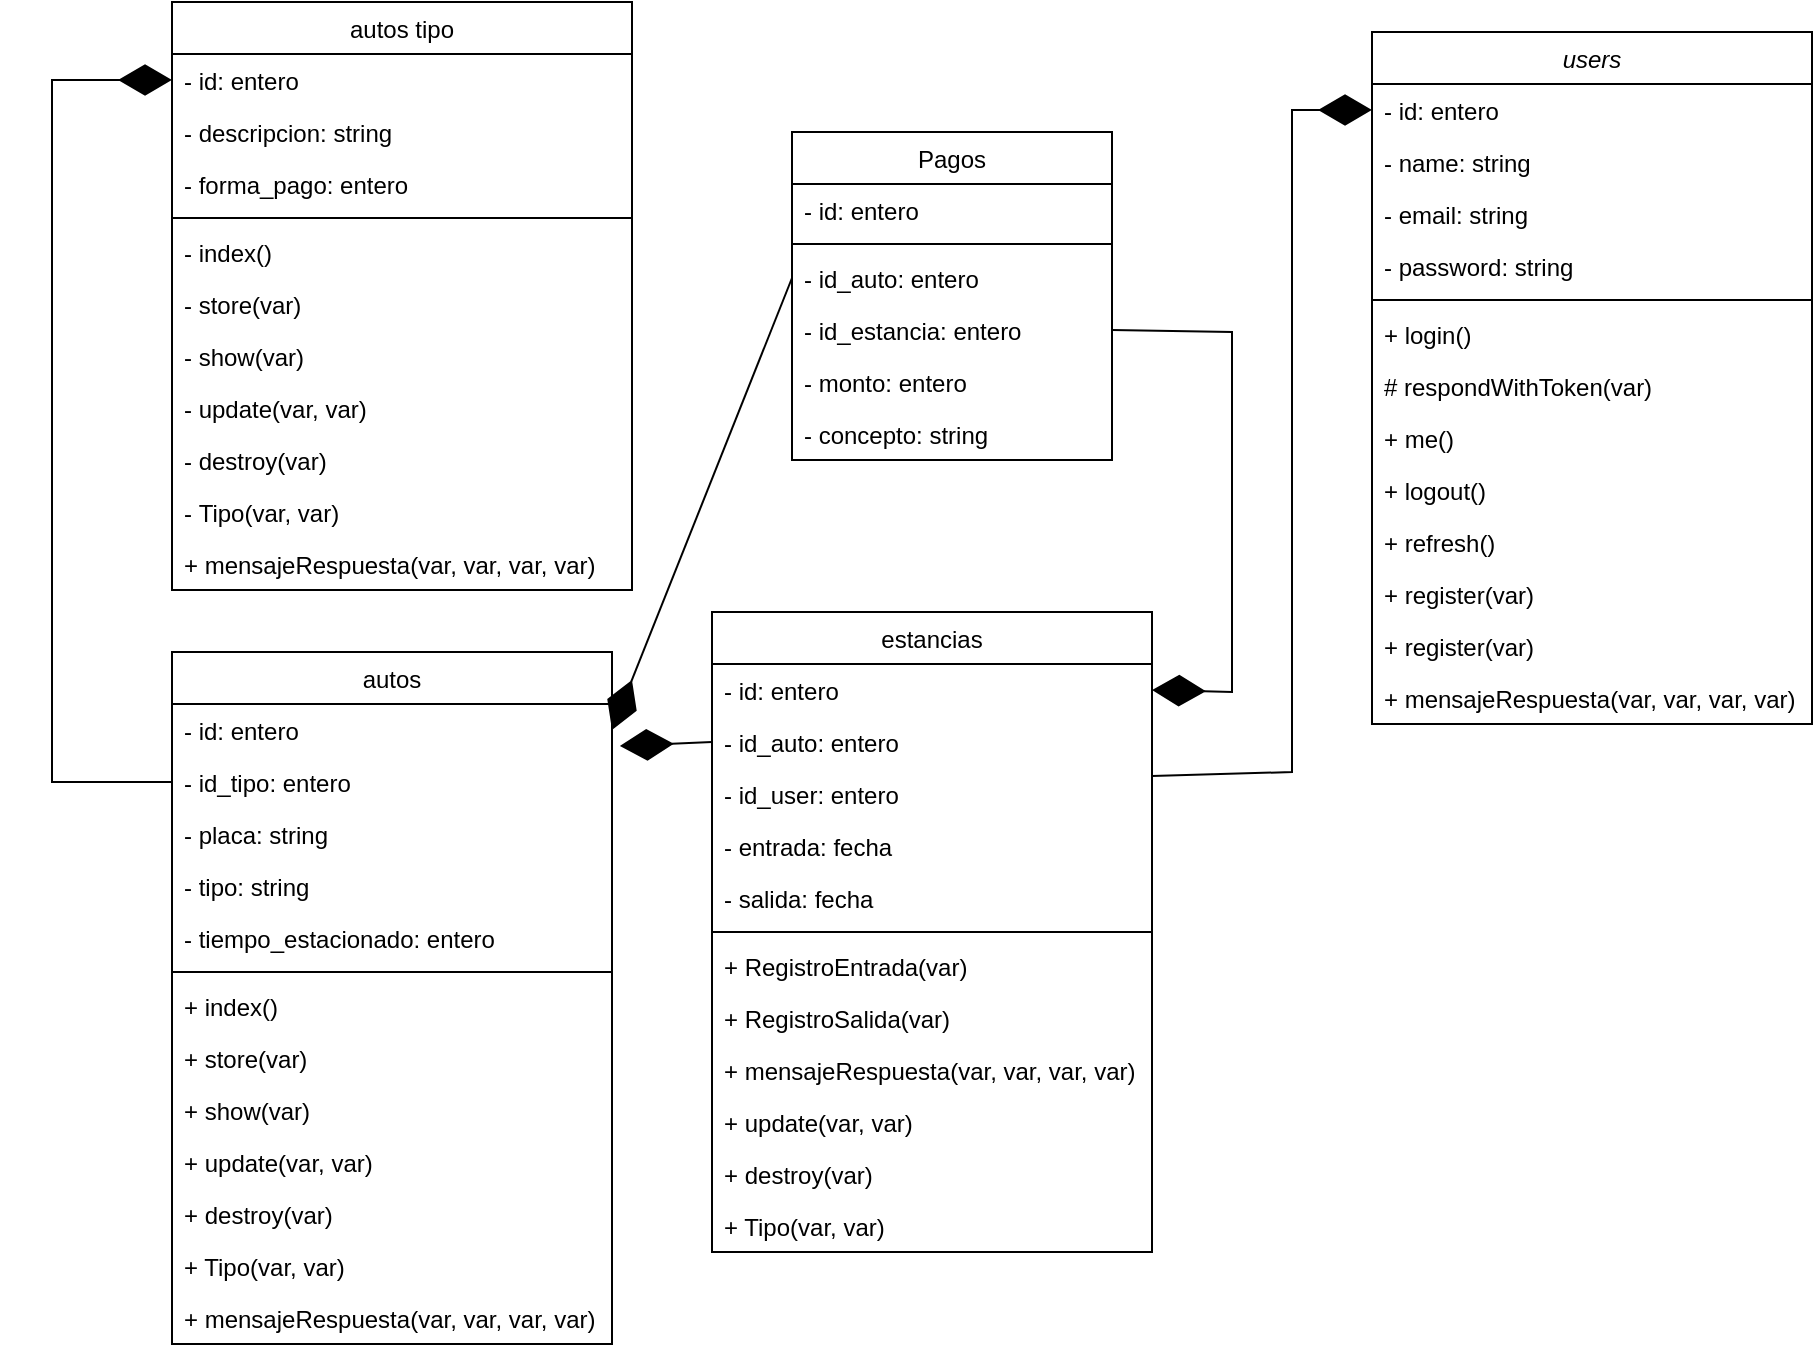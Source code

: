 <mxfile version="19.0.3" type="device"><diagram id="C5RBs43oDa-KdzZeNtuy" name="Page-1"><mxGraphModel dx="1426" dy="920" grid="1" gridSize="10" guides="1" tooltips="1" connect="1" arrows="1" fold="1" page="1" pageScale="1" pageWidth="827" pageHeight="1169" math="0" shadow="0"><root><mxCell id="WIyWlLk6GJQsqaUBKTNV-0"/><mxCell id="WIyWlLk6GJQsqaUBKTNV-1" parent="WIyWlLk6GJQsqaUBKTNV-0"/><mxCell id="zkfFHV4jXpPFQw0GAbJ--0" value="users" style="swimlane;fontStyle=2;align=center;verticalAlign=top;childLayout=stackLayout;horizontal=1;startSize=26;horizontalStack=0;resizeParent=1;resizeLast=0;collapsible=1;marginBottom=0;rounded=0;shadow=0;strokeWidth=1;" parent="WIyWlLk6GJQsqaUBKTNV-1" vertex="1"><mxGeometry x="980" y="140" width="220" height="346" as="geometry"><mxRectangle x="230" y="140" width="160" height="26" as="alternateBounds"/></mxGeometry></mxCell><mxCell id="zkfFHV4jXpPFQw0GAbJ--1" value="- id: entero" style="text;align=left;verticalAlign=top;spacingLeft=4;spacingRight=4;overflow=hidden;rotatable=0;points=[[0,0.5],[1,0.5]];portConstraint=eastwest;" parent="zkfFHV4jXpPFQw0GAbJ--0" vertex="1"><mxGeometry y="26" width="220" height="26" as="geometry"/></mxCell><mxCell id="5oKu8I-_iH67PqGsDEsD-28" value="- name: string" style="text;align=left;verticalAlign=top;spacingLeft=4;spacingRight=4;overflow=hidden;rotatable=0;points=[[0,0.5],[1,0.5]];portConstraint=eastwest;" vertex="1" parent="zkfFHV4jXpPFQw0GAbJ--0"><mxGeometry y="52" width="220" height="26" as="geometry"/></mxCell><mxCell id="zkfFHV4jXpPFQw0GAbJ--2" value="- email: string" style="text;align=left;verticalAlign=top;spacingLeft=4;spacingRight=4;overflow=hidden;rotatable=0;points=[[0,0.5],[1,0.5]];portConstraint=eastwest;rounded=0;shadow=0;html=0;" parent="zkfFHV4jXpPFQw0GAbJ--0" vertex="1"><mxGeometry y="78" width="220" height="26" as="geometry"/></mxCell><mxCell id="zkfFHV4jXpPFQw0GAbJ--3" value="- password: string" style="text;align=left;verticalAlign=top;spacingLeft=4;spacingRight=4;overflow=hidden;rotatable=0;points=[[0,0.5],[1,0.5]];portConstraint=eastwest;rounded=0;shadow=0;html=0;" parent="zkfFHV4jXpPFQw0GAbJ--0" vertex="1"><mxGeometry y="104" width="220" height="26" as="geometry"/></mxCell><mxCell id="zkfFHV4jXpPFQw0GAbJ--4" value="" style="line;html=1;strokeWidth=1;align=left;verticalAlign=middle;spacingTop=-1;spacingLeft=3;spacingRight=3;rotatable=0;labelPosition=right;points=[];portConstraint=eastwest;" parent="zkfFHV4jXpPFQw0GAbJ--0" vertex="1"><mxGeometry y="130" width="220" height="8" as="geometry"/></mxCell><mxCell id="zkfFHV4jXpPFQw0GAbJ--5" value="+ login()" style="text;align=left;verticalAlign=top;spacingLeft=4;spacingRight=4;overflow=hidden;rotatable=0;points=[[0,0.5],[1,0.5]];portConstraint=eastwest;" parent="zkfFHV4jXpPFQw0GAbJ--0" vertex="1"><mxGeometry y="138" width="220" height="26" as="geometry"/></mxCell><mxCell id="5oKu8I-_iH67PqGsDEsD-3" value="# respondWithToken(var)" style="text;align=left;verticalAlign=top;spacingLeft=4;spacingRight=4;overflow=hidden;rotatable=0;points=[[0,0.5],[1,0.5]];portConstraint=eastwest;" vertex="1" parent="zkfFHV4jXpPFQw0GAbJ--0"><mxGeometry y="164" width="220" height="26" as="geometry"/></mxCell><mxCell id="5oKu8I-_iH67PqGsDEsD-4" value="+ me()" style="text;align=left;verticalAlign=top;spacingLeft=4;spacingRight=4;overflow=hidden;rotatable=0;points=[[0,0.5],[1,0.5]];portConstraint=eastwest;" vertex="1" parent="zkfFHV4jXpPFQw0GAbJ--0"><mxGeometry y="190" width="220" height="26" as="geometry"/></mxCell><mxCell id="5oKu8I-_iH67PqGsDEsD-5" value="+ logout()" style="text;align=left;verticalAlign=top;spacingLeft=4;spacingRight=4;overflow=hidden;rotatable=0;points=[[0,0.5],[1,0.5]];portConstraint=eastwest;" vertex="1" parent="zkfFHV4jXpPFQw0GAbJ--0"><mxGeometry y="216" width="220" height="26" as="geometry"/></mxCell><mxCell id="5oKu8I-_iH67PqGsDEsD-6" value="+ refresh()" style="text;align=left;verticalAlign=top;spacingLeft=4;spacingRight=4;overflow=hidden;rotatable=0;points=[[0,0.5],[1,0.5]];portConstraint=eastwest;" vertex="1" parent="zkfFHV4jXpPFQw0GAbJ--0"><mxGeometry y="242" width="220" height="26" as="geometry"/></mxCell><mxCell id="5oKu8I-_iH67PqGsDEsD-7" value="+ register(var)" style="text;align=left;verticalAlign=top;spacingLeft=4;spacingRight=4;overflow=hidden;rotatable=0;points=[[0,0.5],[1,0.5]];portConstraint=eastwest;" vertex="1" parent="zkfFHV4jXpPFQw0GAbJ--0"><mxGeometry y="268" width="220" height="26" as="geometry"/></mxCell><mxCell id="5oKu8I-_iH67PqGsDEsD-27" value="+ register(var)" style="text;align=left;verticalAlign=top;spacingLeft=4;spacingRight=4;overflow=hidden;rotatable=0;points=[[0,0.5],[1,0.5]];portConstraint=eastwest;" vertex="1" parent="zkfFHV4jXpPFQw0GAbJ--0"><mxGeometry y="294" width="220" height="26" as="geometry"/></mxCell><mxCell id="5oKu8I-_iH67PqGsDEsD-43" value="+ mensajeRespuesta(var, var, var, var)" style="text;align=left;verticalAlign=top;spacingLeft=4;spacingRight=4;overflow=hidden;rotatable=0;points=[[0,0.5],[1,0.5]];portConstraint=eastwest;" vertex="1" parent="zkfFHV4jXpPFQw0GAbJ--0"><mxGeometry y="320" width="220" height="26" as="geometry"/></mxCell><mxCell id="zkfFHV4jXpPFQw0GAbJ--13" value="autos" style="swimlane;fontStyle=0;align=center;verticalAlign=top;childLayout=stackLayout;horizontal=1;startSize=26;horizontalStack=0;resizeParent=1;resizeLast=0;collapsible=1;marginBottom=0;rounded=0;shadow=0;strokeWidth=1;" parent="WIyWlLk6GJQsqaUBKTNV-1" vertex="1"><mxGeometry x="380" y="450" width="220" height="346" as="geometry"><mxRectangle x="340" y="380" width="170" height="26" as="alternateBounds"/></mxGeometry></mxCell><mxCell id="zkfFHV4jXpPFQw0GAbJ--14" value="- id: entero" style="text;align=left;verticalAlign=top;spacingLeft=4;spacingRight=4;overflow=hidden;rotatable=0;points=[[0,0.5],[1,0.5]];portConstraint=eastwest;" parent="zkfFHV4jXpPFQw0GAbJ--13" vertex="1"><mxGeometry y="26" width="220" height="26" as="geometry"/></mxCell><mxCell id="5oKu8I-_iH67PqGsDEsD-47" value="- id_tipo: entero" style="text;align=left;verticalAlign=top;spacingLeft=4;spacingRight=4;overflow=hidden;rotatable=0;points=[[0,0.5],[1,0.5]];portConstraint=eastwest;" vertex="1" parent="zkfFHV4jXpPFQw0GAbJ--13"><mxGeometry y="52" width="220" height="26" as="geometry"/></mxCell><mxCell id="5oKu8I-_iH67PqGsDEsD-29" value="- placa: string" style="text;align=left;verticalAlign=top;spacingLeft=4;spacingRight=4;overflow=hidden;rotatable=0;points=[[0,0.5],[1,0.5]];portConstraint=eastwest;" vertex="1" parent="zkfFHV4jXpPFQw0GAbJ--13"><mxGeometry y="78" width="220" height="26" as="geometry"/></mxCell><mxCell id="5oKu8I-_iH67PqGsDEsD-8" value="- tipo: string" style="text;align=left;verticalAlign=top;spacingLeft=4;spacingRight=4;overflow=hidden;rotatable=0;points=[[0,0.5],[1,0.5]];portConstraint=eastwest;" vertex="1" parent="zkfFHV4jXpPFQw0GAbJ--13"><mxGeometry y="104" width="220" height="26" as="geometry"/></mxCell><mxCell id="5oKu8I-_iH67PqGsDEsD-9" value="- tiempo_estacionado: entero" style="text;align=left;verticalAlign=top;spacingLeft=4;spacingRight=4;overflow=hidden;rotatable=0;points=[[0,0.5],[1,0.5]];portConstraint=eastwest;" vertex="1" parent="zkfFHV4jXpPFQw0GAbJ--13"><mxGeometry y="130" width="220" height="26" as="geometry"/></mxCell><mxCell id="zkfFHV4jXpPFQw0GAbJ--15" value="" style="line;html=1;strokeWidth=1;align=left;verticalAlign=middle;spacingTop=-1;spacingLeft=3;spacingRight=3;rotatable=0;labelPosition=right;points=[];portConstraint=eastwest;" parent="zkfFHV4jXpPFQw0GAbJ--13" vertex="1"><mxGeometry y="156" width="220" height="8" as="geometry"/></mxCell><mxCell id="5oKu8I-_iH67PqGsDEsD-10" value="+ index()" style="text;align=left;verticalAlign=top;spacingLeft=4;spacingRight=4;overflow=hidden;rotatable=0;points=[[0,0.5],[1,0.5]];portConstraint=eastwest;" vertex="1" parent="zkfFHV4jXpPFQw0GAbJ--13"><mxGeometry y="164" width="220" height="26" as="geometry"/></mxCell><mxCell id="5oKu8I-_iH67PqGsDEsD-11" value="+ store(var)" style="text;align=left;verticalAlign=top;spacingLeft=4;spacingRight=4;overflow=hidden;rotatable=0;points=[[0,0.5],[1,0.5]];portConstraint=eastwest;" vertex="1" parent="zkfFHV4jXpPFQw0GAbJ--13"><mxGeometry y="190" width="220" height="26" as="geometry"/></mxCell><mxCell id="5oKu8I-_iH67PqGsDEsD-12" value="+ show(var)" style="text;align=left;verticalAlign=top;spacingLeft=4;spacingRight=4;overflow=hidden;rotatable=0;points=[[0,0.5],[1,0.5]];portConstraint=eastwest;" vertex="1" parent="zkfFHV4jXpPFQw0GAbJ--13"><mxGeometry y="216" width="220" height="26" as="geometry"/></mxCell><mxCell id="5oKu8I-_iH67PqGsDEsD-13" value="+ update(var, var)" style="text;align=left;verticalAlign=top;spacingLeft=4;spacingRight=4;overflow=hidden;rotatable=0;points=[[0,0.5],[1,0.5]];portConstraint=eastwest;" vertex="1" parent="zkfFHV4jXpPFQw0GAbJ--13"><mxGeometry y="242" width="220" height="26" as="geometry"/></mxCell><mxCell id="5oKu8I-_iH67PqGsDEsD-14" value="+ destroy(var)" style="text;align=left;verticalAlign=top;spacingLeft=4;spacingRight=4;overflow=hidden;rotatable=0;points=[[0,0.5],[1,0.5]];portConstraint=eastwest;" vertex="1" parent="zkfFHV4jXpPFQw0GAbJ--13"><mxGeometry y="268" width="220" height="26" as="geometry"/></mxCell><mxCell id="5oKu8I-_iH67PqGsDEsD-15" value="+ Tipo(var, var)" style="text;align=left;verticalAlign=top;spacingLeft=4;spacingRight=4;overflow=hidden;rotatable=0;points=[[0,0.5],[1,0.5]];portConstraint=eastwest;" vertex="1" parent="zkfFHV4jXpPFQw0GAbJ--13"><mxGeometry y="294" width="220" height="26" as="geometry"/></mxCell><mxCell id="5oKu8I-_iH67PqGsDEsD-45" value="+ mensajeRespuesta(var, var, var, var)" style="text;align=left;verticalAlign=top;spacingLeft=4;spacingRight=4;overflow=hidden;rotatable=0;points=[[0,0.5],[1,0.5]];portConstraint=eastwest;" vertex="1" parent="zkfFHV4jXpPFQw0GAbJ--13"><mxGeometry y="320" width="220" height="26" as="geometry"/></mxCell><mxCell id="5oKu8I-_iH67PqGsDEsD-0" value="Pagos" style="swimlane;fontStyle=0;align=center;verticalAlign=top;childLayout=stackLayout;horizontal=1;startSize=26;horizontalStack=0;resizeParent=1;resizeLast=0;collapsible=1;marginBottom=0;rounded=0;shadow=0;strokeWidth=1;" vertex="1" parent="WIyWlLk6GJQsqaUBKTNV-1"><mxGeometry x="690" y="190" width="160" height="164" as="geometry"><mxRectangle x="340" y="380" width="170" height="26" as="alternateBounds"/></mxGeometry></mxCell><mxCell id="5oKu8I-_iH67PqGsDEsD-1" value="- id: entero" style="text;align=left;verticalAlign=top;spacingLeft=4;spacingRight=4;overflow=hidden;rotatable=0;points=[[0,0.5],[1,0.5]];portConstraint=eastwest;" vertex="1" parent="5oKu8I-_iH67PqGsDEsD-0"><mxGeometry y="26" width="160" height="26" as="geometry"/></mxCell><mxCell id="5oKu8I-_iH67PqGsDEsD-2" value="" style="line;html=1;strokeWidth=1;align=left;verticalAlign=middle;spacingTop=-1;spacingLeft=3;spacingRight=3;rotatable=0;labelPosition=right;points=[];portConstraint=eastwest;" vertex="1" parent="5oKu8I-_iH67PqGsDEsD-0"><mxGeometry y="52" width="160" height="8" as="geometry"/></mxCell><mxCell id="5oKu8I-_iH67PqGsDEsD-60" value="- id_auto: entero" style="text;align=left;verticalAlign=top;spacingLeft=4;spacingRight=4;overflow=hidden;rotatable=0;points=[[0,0.5],[1,0.5]];portConstraint=eastwest;" vertex="1" parent="5oKu8I-_iH67PqGsDEsD-0"><mxGeometry y="60" width="160" height="26" as="geometry"/></mxCell><mxCell id="5oKu8I-_iH67PqGsDEsD-61" value="- id_estancia: entero" style="text;align=left;verticalAlign=top;spacingLeft=4;spacingRight=4;overflow=hidden;rotatable=0;points=[[0,0.5],[1,0.5]];portConstraint=eastwest;" vertex="1" parent="5oKu8I-_iH67PqGsDEsD-0"><mxGeometry y="86" width="160" height="26" as="geometry"/></mxCell><mxCell id="5oKu8I-_iH67PqGsDEsD-62" value="- monto: entero" style="text;align=left;verticalAlign=top;spacingLeft=4;spacingRight=4;overflow=hidden;rotatable=0;points=[[0,0.5],[1,0.5]];portConstraint=eastwest;" vertex="1" parent="5oKu8I-_iH67PqGsDEsD-0"><mxGeometry y="112" width="160" height="26" as="geometry"/></mxCell><mxCell id="5oKu8I-_iH67PqGsDEsD-63" value="- concepto: string" style="text;align=left;verticalAlign=top;spacingLeft=4;spacingRight=4;overflow=hidden;rotatable=0;points=[[0,0.5],[1,0.5]];portConstraint=eastwest;" vertex="1" parent="5oKu8I-_iH67PqGsDEsD-0"><mxGeometry y="138" width="160" height="26" as="geometry"/></mxCell><mxCell id="5oKu8I-_iH67PqGsDEsD-16" value="autos tipo" style="swimlane;fontStyle=0;align=center;verticalAlign=top;childLayout=stackLayout;horizontal=1;startSize=26;horizontalStack=0;resizeParent=1;resizeLast=0;collapsible=1;marginBottom=0;rounded=0;shadow=0;strokeWidth=1;" vertex="1" parent="WIyWlLk6GJQsqaUBKTNV-1"><mxGeometry x="380" y="125" width="230" height="294" as="geometry"><mxRectangle x="340" y="380" width="170" height="26" as="alternateBounds"/></mxGeometry></mxCell><mxCell id="5oKu8I-_iH67PqGsDEsD-17" value="- id: entero" style="text;align=left;verticalAlign=top;spacingLeft=4;spacingRight=4;overflow=hidden;rotatable=0;points=[[0,0.5],[1,0.5]];portConstraint=eastwest;" vertex="1" parent="5oKu8I-_iH67PqGsDEsD-16"><mxGeometry y="26" width="230" height="26" as="geometry"/></mxCell><mxCell id="5oKu8I-_iH67PqGsDEsD-30" value="- descripcion: string" style="text;align=left;verticalAlign=top;spacingLeft=4;spacingRight=4;overflow=hidden;rotatable=0;points=[[0,0.5],[1,0.5]];portConstraint=eastwest;" vertex="1" parent="5oKu8I-_iH67PqGsDEsD-16"><mxGeometry y="52" width="230" height="26" as="geometry"/></mxCell><mxCell id="5oKu8I-_iH67PqGsDEsD-18" value="- forma_pago: entero" style="text;align=left;verticalAlign=top;spacingLeft=4;spacingRight=4;overflow=hidden;rotatable=0;points=[[0,0.5],[1,0.5]];portConstraint=eastwest;" vertex="1" parent="5oKu8I-_iH67PqGsDEsD-16"><mxGeometry y="78" width="230" height="26" as="geometry"/></mxCell><mxCell id="5oKu8I-_iH67PqGsDEsD-20" value="" style="line;html=1;strokeWidth=1;align=left;verticalAlign=middle;spacingTop=-1;spacingLeft=3;spacingRight=3;rotatable=0;labelPosition=right;points=[];portConstraint=eastwest;" vertex="1" parent="5oKu8I-_iH67PqGsDEsD-16"><mxGeometry y="104" width="230" height="8" as="geometry"/></mxCell><mxCell id="5oKu8I-_iH67PqGsDEsD-21" value="- index()" style="text;align=left;verticalAlign=top;spacingLeft=4;spacingRight=4;overflow=hidden;rotatable=0;points=[[0,0.5],[1,0.5]];portConstraint=eastwest;" vertex="1" parent="5oKu8I-_iH67PqGsDEsD-16"><mxGeometry y="112" width="230" height="26" as="geometry"/></mxCell><mxCell id="5oKu8I-_iH67PqGsDEsD-22" value="- store(var)" style="text;align=left;verticalAlign=top;spacingLeft=4;spacingRight=4;overflow=hidden;rotatable=0;points=[[0,0.5],[1,0.5]];portConstraint=eastwest;" vertex="1" parent="5oKu8I-_iH67PqGsDEsD-16"><mxGeometry y="138" width="230" height="26" as="geometry"/></mxCell><mxCell id="5oKu8I-_iH67PqGsDEsD-23" value="- show(var)" style="text;align=left;verticalAlign=top;spacingLeft=4;spacingRight=4;overflow=hidden;rotatable=0;points=[[0,0.5],[1,0.5]];portConstraint=eastwest;" vertex="1" parent="5oKu8I-_iH67PqGsDEsD-16"><mxGeometry y="164" width="230" height="26" as="geometry"/></mxCell><mxCell id="5oKu8I-_iH67PqGsDEsD-24" value="- update(var, var)" style="text;align=left;verticalAlign=top;spacingLeft=4;spacingRight=4;overflow=hidden;rotatable=0;points=[[0,0.5],[1,0.5]];portConstraint=eastwest;" vertex="1" parent="5oKu8I-_iH67PqGsDEsD-16"><mxGeometry y="190" width="230" height="26" as="geometry"/></mxCell><mxCell id="5oKu8I-_iH67PqGsDEsD-25" value="- destroy(var)" style="text;align=left;verticalAlign=top;spacingLeft=4;spacingRight=4;overflow=hidden;rotatable=0;points=[[0,0.5],[1,0.5]];portConstraint=eastwest;" vertex="1" parent="5oKu8I-_iH67PqGsDEsD-16"><mxGeometry y="216" width="230" height="26" as="geometry"/></mxCell><mxCell id="5oKu8I-_iH67PqGsDEsD-26" value="- Tipo(var, var)" style="text;align=left;verticalAlign=top;spacingLeft=4;spacingRight=4;overflow=hidden;rotatable=0;points=[[0,0.5],[1,0.5]];portConstraint=eastwest;" vertex="1" parent="5oKu8I-_iH67PqGsDEsD-16"><mxGeometry y="242" width="230" height="26" as="geometry"/></mxCell><mxCell id="5oKu8I-_iH67PqGsDEsD-44" value="+ mensajeRespuesta(var, var, var, var)" style="text;align=left;verticalAlign=top;spacingLeft=4;spacingRight=4;overflow=hidden;rotatable=0;points=[[0,0.5],[1,0.5]];portConstraint=eastwest;" vertex="1" parent="5oKu8I-_iH67PqGsDEsD-16"><mxGeometry y="268" width="230" height="26" as="geometry"/></mxCell><mxCell id="5oKu8I-_iH67PqGsDEsD-31" value="estancias" style="swimlane;fontStyle=0;align=center;verticalAlign=top;childLayout=stackLayout;horizontal=1;startSize=26;horizontalStack=0;resizeParent=1;resizeLast=0;collapsible=1;marginBottom=0;rounded=0;shadow=0;strokeWidth=1;" vertex="1" parent="WIyWlLk6GJQsqaUBKTNV-1"><mxGeometry x="650" y="430" width="220" height="320" as="geometry"><mxRectangle x="340" y="380" width="170" height="26" as="alternateBounds"/></mxGeometry></mxCell><mxCell id="5oKu8I-_iH67PqGsDEsD-32" value="- id: entero" style="text;align=left;verticalAlign=top;spacingLeft=4;spacingRight=4;overflow=hidden;rotatable=0;points=[[0,0.5],[1,0.5]];portConstraint=eastwest;" vertex="1" parent="5oKu8I-_iH67PqGsDEsD-31"><mxGeometry y="26" width="220" height="26" as="geometry"/></mxCell><mxCell id="5oKu8I-_iH67PqGsDEsD-33" value="- id_auto: entero" style="text;align=left;verticalAlign=top;spacingLeft=4;spacingRight=4;overflow=hidden;rotatable=0;points=[[0,0.5],[1,0.5]];portConstraint=eastwest;" vertex="1" parent="5oKu8I-_iH67PqGsDEsD-31"><mxGeometry y="52" width="220" height="26" as="geometry"/></mxCell><mxCell id="5oKu8I-_iH67PqGsDEsD-57" value="- id_user: entero" style="text;align=left;verticalAlign=top;spacingLeft=4;spacingRight=4;overflow=hidden;rotatable=0;points=[[0,0.5],[1,0.5]];portConstraint=eastwest;" vertex="1" parent="5oKu8I-_iH67PqGsDEsD-31"><mxGeometry y="78" width="220" height="26" as="geometry"/></mxCell><mxCell id="5oKu8I-_iH67PqGsDEsD-34" value="- entrada: fecha" style="text;align=left;verticalAlign=top;spacingLeft=4;spacingRight=4;overflow=hidden;rotatable=0;points=[[0,0.5],[1,0.5]];portConstraint=eastwest;" vertex="1" parent="5oKu8I-_iH67PqGsDEsD-31"><mxGeometry y="104" width="220" height="26" as="geometry"/></mxCell><mxCell id="5oKu8I-_iH67PqGsDEsD-35" value="- salida: fecha" style="text;align=left;verticalAlign=top;spacingLeft=4;spacingRight=4;overflow=hidden;rotatable=0;points=[[0,0.5],[1,0.5]];portConstraint=eastwest;" vertex="1" parent="5oKu8I-_iH67PqGsDEsD-31"><mxGeometry y="130" width="220" height="26" as="geometry"/></mxCell><mxCell id="5oKu8I-_iH67PqGsDEsD-36" value="" style="line;html=1;strokeWidth=1;align=left;verticalAlign=middle;spacingTop=-1;spacingLeft=3;spacingRight=3;rotatable=0;labelPosition=right;points=[];portConstraint=eastwest;" vertex="1" parent="5oKu8I-_iH67PqGsDEsD-31"><mxGeometry y="156" width="220" height="8" as="geometry"/></mxCell><mxCell id="5oKu8I-_iH67PqGsDEsD-37" value="+ RegistroEntrada(var)" style="text;align=left;verticalAlign=top;spacingLeft=4;spacingRight=4;overflow=hidden;rotatable=0;points=[[0,0.5],[1,0.5]];portConstraint=eastwest;" vertex="1" parent="5oKu8I-_iH67PqGsDEsD-31"><mxGeometry y="164" width="220" height="26" as="geometry"/></mxCell><mxCell id="5oKu8I-_iH67PqGsDEsD-38" value="+ RegistroSalida(var)" style="text;align=left;verticalAlign=top;spacingLeft=4;spacingRight=4;overflow=hidden;rotatable=0;points=[[0,0.5],[1,0.5]];portConstraint=eastwest;" vertex="1" parent="5oKu8I-_iH67PqGsDEsD-31"><mxGeometry y="190" width="220" height="26" as="geometry"/></mxCell><mxCell id="5oKu8I-_iH67PqGsDEsD-39" value="+ mensajeRespuesta(var, var, var, var)" style="text;align=left;verticalAlign=top;spacingLeft=4;spacingRight=4;overflow=hidden;rotatable=0;points=[[0,0.5],[1,0.5]];portConstraint=eastwest;" vertex="1" parent="5oKu8I-_iH67PqGsDEsD-31"><mxGeometry y="216" width="220" height="26" as="geometry"/></mxCell><mxCell id="5oKu8I-_iH67PqGsDEsD-40" value="+ update(var, var)" style="text;align=left;verticalAlign=top;spacingLeft=4;spacingRight=4;overflow=hidden;rotatable=0;points=[[0,0.5],[1,0.5]];portConstraint=eastwest;" vertex="1" parent="5oKu8I-_iH67PqGsDEsD-31"><mxGeometry y="242" width="220" height="26" as="geometry"/></mxCell><mxCell id="5oKu8I-_iH67PqGsDEsD-41" value="+ destroy(var)" style="text;align=left;verticalAlign=top;spacingLeft=4;spacingRight=4;overflow=hidden;rotatable=0;points=[[0,0.5],[1,0.5]];portConstraint=eastwest;" vertex="1" parent="5oKu8I-_iH67PqGsDEsD-31"><mxGeometry y="268" width="220" height="26" as="geometry"/></mxCell><mxCell id="5oKu8I-_iH67PqGsDEsD-42" value="+ Tipo(var, var)" style="text;align=left;verticalAlign=top;spacingLeft=4;spacingRight=4;overflow=hidden;rotatable=0;points=[[0,0.5],[1,0.5]];portConstraint=eastwest;" vertex="1" parent="5oKu8I-_iH67PqGsDEsD-31"><mxGeometry y="294" width="220" height="26" as="geometry"/></mxCell><mxCell id="5oKu8I-_iH67PqGsDEsD-55" value="" style="endArrow=diamondThin;endFill=1;endSize=24;html=1;rounded=0;exitX=0;exitY=0.5;exitDx=0;exitDy=0;entryX=0;entryY=0.5;entryDx=0;entryDy=0;" edge="1" parent="WIyWlLk6GJQsqaUBKTNV-1" source="5oKu8I-_iH67PqGsDEsD-47" target="5oKu8I-_iH67PqGsDEsD-17"><mxGeometry width="160" relative="1" as="geometry"><mxPoint x="300" y="540" as="sourcePoint"/><mxPoint x="340" y="550" as="targetPoint"/><Array as="points"><mxPoint x="320" y="515"/><mxPoint x="320" y="164"/></Array></mxGeometry></mxCell><mxCell id="5oKu8I-_iH67PqGsDEsD-56" value="" style="endArrow=diamondThin;endFill=1;endSize=24;html=1;rounded=0;entryX=1.018;entryY=0.808;entryDx=0;entryDy=0;exitX=0;exitY=0.5;exitDx=0;exitDy=0;entryPerimeter=0;" edge="1" parent="WIyWlLk6GJQsqaUBKTNV-1" source="5oKu8I-_iH67PqGsDEsD-33" target="zkfFHV4jXpPFQw0GAbJ--14"><mxGeometry width="160" relative="1" as="geometry"><mxPoint x="460" y="180" as="sourcePoint"/><mxPoint x="414" y="110" as="targetPoint"/></mxGeometry></mxCell><mxCell id="5oKu8I-_iH67PqGsDEsD-59" value="" style="endArrow=diamondThin;endFill=1;endSize=24;html=1;rounded=0;entryX=0;entryY=0.5;entryDx=0;entryDy=0;exitX=1;exitY=0.154;exitDx=0;exitDy=0;exitPerimeter=0;" edge="1" parent="WIyWlLk6GJQsqaUBKTNV-1" source="5oKu8I-_iH67PqGsDEsD-57" target="zkfFHV4jXpPFQw0GAbJ--1"><mxGeometry width="160" relative="1" as="geometry"><mxPoint x="1026.04" y="520" as="sourcePoint"/><mxPoint x="1010" y="520" as="targetPoint"/><Array as="points"><mxPoint x="940" y="510"/><mxPoint x="940" y="179"/></Array></mxGeometry></mxCell><mxCell id="5oKu8I-_iH67PqGsDEsD-65" value="" style="endArrow=diamondThin;endFill=1;endSize=24;html=1;rounded=0;exitX=0;exitY=0.5;exitDx=0;exitDy=0;entryX=1;entryY=0.5;entryDx=0;entryDy=0;" edge="1" parent="WIyWlLk6GJQsqaUBKTNV-1" source="5oKu8I-_iH67PqGsDEsD-60" target="zkfFHV4jXpPFQw0GAbJ--14"><mxGeometry width="160" relative="1" as="geometry"><mxPoint x="610" y="310" as="sourcePoint"/><mxPoint x="610" y="490" as="targetPoint"/></mxGeometry></mxCell><mxCell id="5oKu8I-_iH67PqGsDEsD-66" value="" style="endArrow=diamondThin;endFill=1;endSize=24;html=1;rounded=0;exitX=1;exitY=0.5;exitDx=0;exitDy=0;entryX=1;entryY=0.5;entryDx=0;entryDy=0;" edge="1" parent="WIyWlLk6GJQsqaUBKTNV-1" source="5oKu8I-_iH67PqGsDEsD-61" target="5oKu8I-_iH67PqGsDEsD-32"><mxGeometry width="160" relative="1" as="geometry"><mxPoint x="940" y="280" as="sourcePoint"/><mxPoint x="850" y="506" as="targetPoint"/><Array as="points"><mxPoint x="910" y="290"/><mxPoint x="910" y="470"/></Array></mxGeometry></mxCell></root></mxGraphModel></diagram></mxfile>